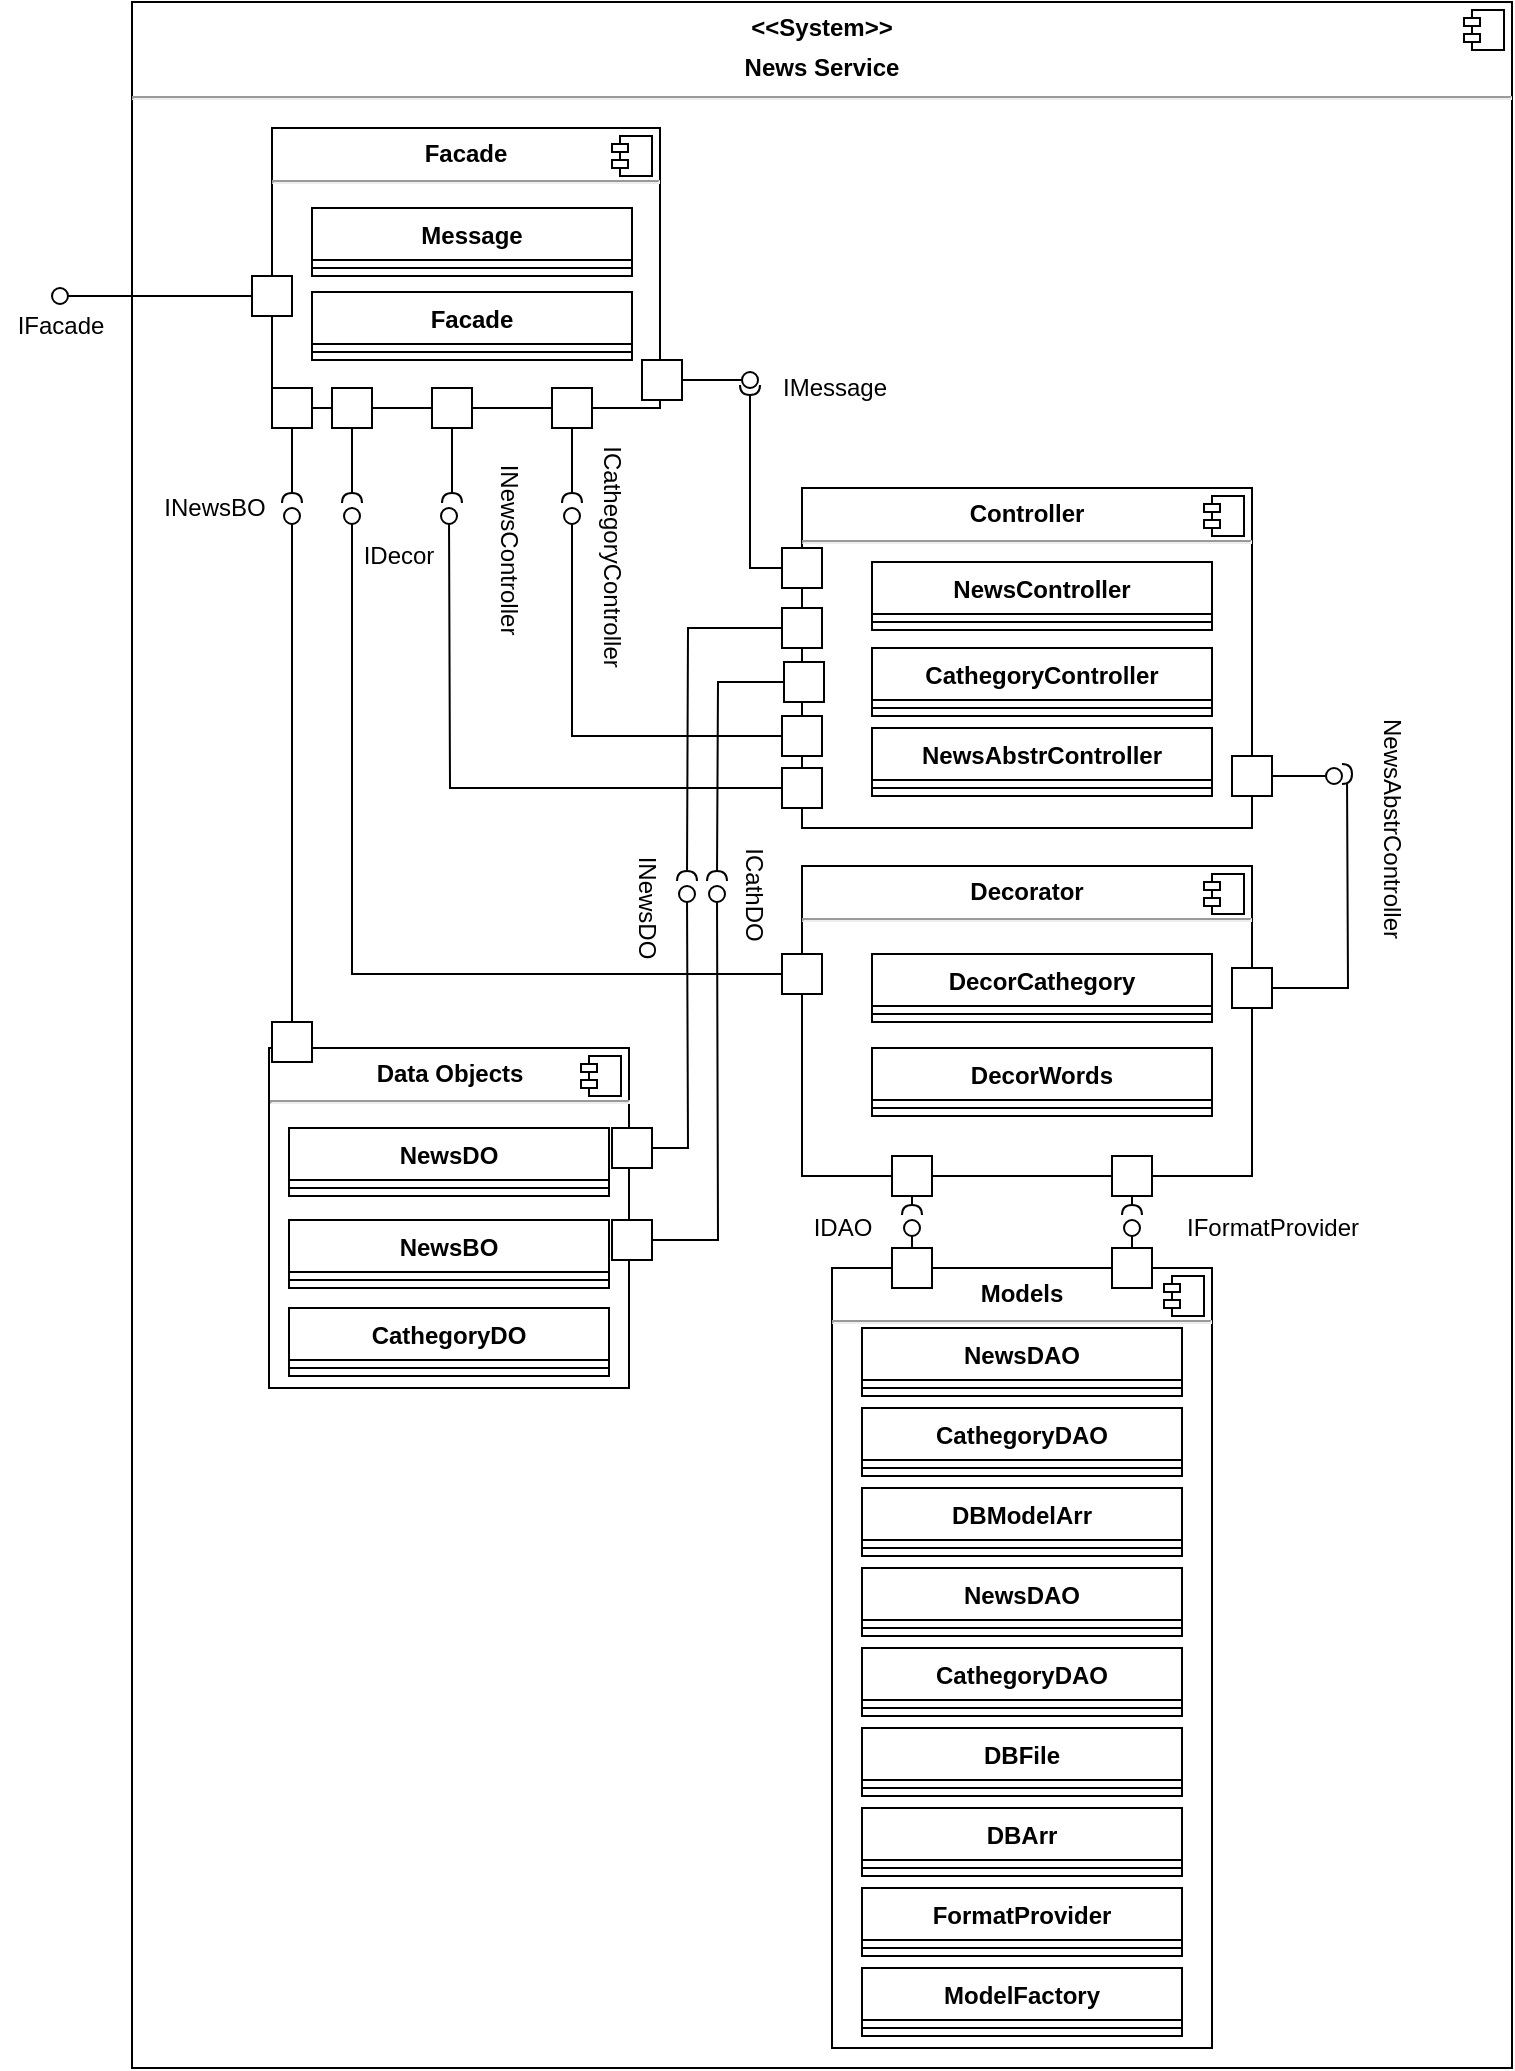 <mxfile version="15.8.2" type="device"><diagram id="K6NCDdt5NO_VZbpts7TB" name="Page-1"><mxGraphModel dx="1354" dy="749" grid="1" gridSize="10" guides="1" tooltips="1" connect="1" arrows="1" fold="1" page="1" pageScale="1" pageWidth="850" pageHeight="1100" math="0" shadow="0"><root><mxCell id="0"/><mxCell id="1" parent="0"/><mxCell id="J2Q4jd4dGIXGUb62Flmn-131" value="&lt;p style=&quot;margin: 0px ; margin-top: 6px ; text-align: center&quot;&gt;&lt;b&gt;&amp;lt;&amp;lt;System&amp;gt;&amp;gt;&lt;/b&gt;&lt;/p&gt;&lt;p style=&quot;margin: 0px ; margin-top: 6px ; text-align: center&quot;&gt;&lt;b&gt;News Service&lt;br&gt;&lt;/b&gt;&lt;/p&gt;&lt;hr&gt;" style="align=left;overflow=fill;html=1;dropTarget=0;" parent="1" vertex="1"><mxGeometry x="120" y="57" width="690" height="1033" as="geometry"/></mxCell><mxCell id="J2Q4jd4dGIXGUb62Flmn-132" value="" style="shape=component;jettyWidth=8;jettyHeight=4;align=center;" parent="J2Q4jd4dGIXGUb62Flmn-131" vertex="1"><mxGeometry x="1" width="20" height="20" relative="1" as="geometry"><mxPoint x="-24" y="4" as="offset"/></mxGeometry></mxCell><mxCell id="J2Q4jd4dGIXGUb62Flmn-112" value="&lt;p style=&quot;margin: 0px ; margin-top: 6px ; text-align: center&quot;&gt;&lt;b&gt;Decorator&lt;/b&gt;&lt;/p&gt;&lt;hr&gt;" style="align=left;overflow=fill;html=1;dropTarget=0;" parent="1" vertex="1"><mxGeometry x="455" y="489" width="225" height="155" as="geometry"/></mxCell><mxCell id="J2Q4jd4dGIXGUb62Flmn-113" value="" style="shape=component;jettyWidth=8;jettyHeight=4;align=center;" parent="J2Q4jd4dGIXGUb62Flmn-112" vertex="1"><mxGeometry x="1" width="20" height="20" relative="1" as="geometry"><mxPoint x="-24" y="4" as="offset"/></mxGeometry></mxCell><mxCell id="J2Q4jd4dGIXGUb62Flmn-49" value="" style="endArrow=none;html=1;rounded=0;align=center;verticalAlign=top;endFill=0;labelBackgroundColor=none;endSize=2;" parent="1" source="J2Q4jd4dGIXGUb62Flmn-48" target="J2Q4jd4dGIXGUb62Flmn-50" edge="1"><mxGeometry relative="1" as="geometry"/></mxCell><mxCell id="J2Q4jd4dGIXGUb62Flmn-50" value="" style="ellipse;html=1;fontSize=11;align=center;fillColor=none;points=[];aspect=fixed;resizable=0;verticalAlign=bottom;labelPosition=center;verticalLabelPosition=top;flipH=1;" parent="1" vertex="1"><mxGeometry x="80" y="200" width="8" height="8" as="geometry"/></mxCell><mxCell id="J2Q4jd4dGIXGUb62Flmn-53" value="" style="endArrow=none;html=1;rounded=0;align=center;verticalAlign=top;endFill=0;labelBackgroundColor=none;endSize=2;" parent="1" source="J2Q4jd4dGIXGUb62Flmn-52" target="J2Q4jd4dGIXGUb62Flmn-54" edge="1"><mxGeometry relative="1" as="geometry"/></mxCell><mxCell id="J2Q4jd4dGIXGUb62Flmn-54" value="" style="shape=requiredInterface;html=1;fontSize=11;align=center;fillColor=none;points=[];aspect=fixed;resizable=0;verticalAlign=bottom;labelPosition=center;verticalLabelPosition=top;flipH=1;rotation=90;" parent="1" vertex="1"><mxGeometry x="277.5" y="300" width="5" height="10" as="geometry"/></mxCell><mxCell id="J2Q4jd4dGIXGUb62Flmn-71" value="&lt;p style=&quot;margin: 0px ; margin-top: 6px ; text-align: center&quot;&gt;&lt;b&gt;Controller&lt;/b&gt;&lt;/p&gt;&lt;hr&gt;&lt;p style=&quot;margin: 0px ; margin-left: 8px&quot;&gt;&lt;br&gt;&lt;/p&gt;" style="align=left;overflow=fill;html=1;dropTarget=0;" parent="1" vertex="1"><mxGeometry x="455" y="300" width="225" height="170" as="geometry"/></mxCell><mxCell id="J2Q4jd4dGIXGUb62Flmn-72" value="" style="shape=component;jettyWidth=8;jettyHeight=4;align=center;" parent="J2Q4jd4dGIXGUb62Flmn-71" vertex="1"><mxGeometry x="1" width="20" height="20" relative="1" as="geometry"><mxPoint x="-24" y="4" as="offset"/></mxGeometry></mxCell><mxCell id="J2Q4jd4dGIXGUb62Flmn-79" value="" style="html=1;rounded=0;align=center;" parent="1" vertex="1"><mxGeometry x="445" y="414" width="20" height="20" as="geometry"/></mxCell><mxCell id="J2Q4jd4dGIXGUb62Flmn-80" value="" style="endArrow=none;html=1;rounded=0;align=center;verticalAlign=top;endFill=0;labelBackgroundColor=none;endSize=2;" parent="1" source="J2Q4jd4dGIXGUb62Flmn-79" target="J2Q4jd4dGIXGUb62Flmn-81" edge="1"><mxGeometry relative="1" as="geometry"><Array as="points"><mxPoint x="340" y="424"/></Array></mxGeometry></mxCell><mxCell id="J2Q4jd4dGIXGUb62Flmn-81" value="" style="ellipse;html=1;fontSize=11;align=center;fillColor=none;points=[];aspect=fixed;resizable=0;verticalAlign=bottom;labelPosition=center;verticalLabelPosition=top;flipH=1;" parent="1" vertex="1"><mxGeometry x="336" y="310" width="8" height="8" as="geometry"/></mxCell><mxCell id="J2Q4jd4dGIXGUb62Flmn-82" value="" style="html=1;rounded=0;align=center;" parent="1" vertex="1"><mxGeometry x="445" y="440" width="20" height="20" as="geometry"/></mxCell><mxCell id="J2Q4jd4dGIXGUb62Flmn-83" value="" style="endArrow=none;html=1;rounded=0;align=center;verticalAlign=top;endFill=0;labelBackgroundColor=none;endSize=2;" parent="1" source="J2Q4jd4dGIXGUb62Flmn-82" target="J2Q4jd4dGIXGUb62Flmn-84" edge="1"><mxGeometry relative="1" as="geometry"><Array as="points"><mxPoint x="279" y="450"/></Array></mxGeometry></mxCell><mxCell id="J2Q4jd4dGIXGUb62Flmn-84" value="" style="ellipse;html=1;fontSize=11;align=center;fillColor=none;points=[];aspect=fixed;resizable=0;verticalAlign=bottom;labelPosition=center;verticalLabelPosition=top;flipH=1;" parent="1" vertex="1"><mxGeometry x="274.5" y="310" width="8" height="8" as="geometry"/></mxCell><mxCell id="J2Q4jd4dGIXGUb62Flmn-86" value="" style="endArrow=none;html=1;rounded=0;align=center;verticalAlign=top;endFill=0;labelBackgroundColor=none;endSize=2;" parent="1" source="J2Q4jd4dGIXGUb62Flmn-85" target="J2Q4jd4dGIXGUb62Flmn-87" edge="1"><mxGeometry relative="1" as="geometry"/></mxCell><mxCell id="J2Q4jd4dGIXGUb62Flmn-87" value="" style="shape=requiredInterface;html=1;fontSize=11;align=center;fillColor=none;points=[];aspect=fixed;resizable=0;verticalAlign=bottom;labelPosition=center;verticalLabelPosition=top;flipH=1;rotation=90;" parent="1" vertex="1"><mxGeometry x="337.5" y="300" width="5" height="10" as="geometry"/></mxCell><mxCell id="J2Q4jd4dGIXGUb62Flmn-88" value="NewsController" style="swimlane;fontStyle=1;align=center;verticalAlign=top;childLayout=stackLayout;horizontal=1;startSize=26;horizontalStack=0;resizeParent=1;resizeParentMax=0;resizeLast=0;collapsible=1;marginBottom=0;" parent="1" vertex="1"><mxGeometry x="490" y="337" width="170" height="34" as="geometry"/></mxCell><mxCell id="J2Q4jd4dGIXGUb62Flmn-90" value="" style="line;strokeWidth=1;fillColor=none;align=left;verticalAlign=middle;spacingTop=-1;spacingLeft=3;spacingRight=3;rotatable=0;labelPosition=right;points=[];portConstraint=eastwest;" parent="J2Q4jd4dGIXGUb62Flmn-88" vertex="1"><mxGeometry y="26" width="170" height="8" as="geometry"/></mxCell><mxCell id="J2Q4jd4dGIXGUb62Flmn-92" value="&lt;p style=&quot;margin: 0px ; margin-top: 6px ; text-align: center&quot;&gt;&lt;b&gt;Facade&lt;/b&gt;&lt;/p&gt;&lt;hr&gt;&lt;p style=&quot;margin: 0px ; margin-left: 8px&quot;&gt;&lt;br&gt;&lt;br&gt;&lt;/p&gt;" style="align=left;overflow=fill;html=1;dropTarget=0;" parent="1" vertex="1"><mxGeometry x="190" y="120" width="194" height="140" as="geometry"/></mxCell><mxCell id="J2Q4jd4dGIXGUb62Flmn-93" value="" style="shape=component;jettyWidth=8;jettyHeight=4;align=center;" parent="J2Q4jd4dGIXGUb62Flmn-92" vertex="1"><mxGeometry x="1" width="20" height="20" relative="1" as="geometry"><mxPoint x="-24" y="4" as="offset"/></mxGeometry></mxCell><mxCell id="J2Q4jd4dGIXGUb62Flmn-94" value="Facade" style="swimlane;fontStyle=1;align=center;verticalAlign=top;childLayout=stackLayout;horizontal=1;startSize=26;horizontalStack=0;resizeParent=1;resizeParentMax=0;resizeLast=0;collapsible=1;marginBottom=0;" parent="1" vertex="1"><mxGeometry x="210" y="202" width="160" height="34" as="geometry"/></mxCell><mxCell id="J2Q4jd4dGIXGUb62Flmn-96" value="" style="line;strokeWidth=1;fillColor=none;align=left;verticalAlign=middle;spacingTop=-1;spacingLeft=3;spacingRight=3;rotatable=0;labelPosition=right;points=[];portConstraint=eastwest;" parent="J2Q4jd4dGIXGUb62Flmn-94" vertex="1"><mxGeometry y="26" width="160" height="8" as="geometry"/></mxCell><mxCell id="J2Q4jd4dGIXGUb62Flmn-98" value="Message" style="swimlane;fontStyle=1;align=center;verticalAlign=top;childLayout=stackLayout;horizontal=1;startSize=26;horizontalStack=0;resizeParent=1;resizeParentMax=0;resizeLast=0;collapsible=1;marginBottom=0;" parent="1" vertex="1"><mxGeometry x="210" y="160" width="160" height="34" as="geometry"/></mxCell><mxCell id="J2Q4jd4dGIXGUb62Flmn-99" value="" style="line;strokeWidth=1;fillColor=none;align=left;verticalAlign=middle;spacingTop=-1;spacingLeft=3;spacingRight=3;rotatable=0;labelPosition=right;points=[];portConstraint=eastwest;" parent="J2Q4jd4dGIXGUb62Flmn-98" vertex="1"><mxGeometry y="26" width="160" height="8" as="geometry"/></mxCell><mxCell id="J2Q4jd4dGIXGUb62Flmn-52" value="" style="html=1;rounded=0;align=center;" parent="1" vertex="1"><mxGeometry x="270" y="250" width="20" height="20" as="geometry"/></mxCell><mxCell id="J2Q4jd4dGIXGUb62Flmn-85" value="" style="html=1;rounded=0;align=center;" parent="1" vertex="1"><mxGeometry x="330" y="250" width="20" height="20" as="geometry"/></mxCell><mxCell id="J2Q4jd4dGIXGUb62Flmn-48" value="" style="html=1;rounded=0;align=center;" parent="1" vertex="1"><mxGeometry x="180" y="194" width="20" height="20" as="geometry"/></mxCell><mxCell id="J2Q4jd4dGIXGUb62Flmn-100" value="IFacade" style="text;html=1;align=center;verticalAlign=middle;resizable=0;points=[];autosize=1;strokeColor=none;fillColor=none;" parent="1" vertex="1"><mxGeometry x="54" y="209" width="60" height="20" as="geometry"/></mxCell><mxCell id="J2Q4jd4dGIXGUb62Flmn-104" value="CathegoryController" style="swimlane;fontStyle=1;align=center;verticalAlign=top;childLayout=stackLayout;horizontal=1;startSize=26;horizontalStack=0;resizeParent=1;resizeParentMax=0;resizeLast=0;collapsible=1;marginBottom=0;" parent="1" vertex="1"><mxGeometry x="490" y="380" width="170" height="34" as="geometry"/></mxCell><mxCell id="J2Q4jd4dGIXGUb62Flmn-105" value="" style="line;strokeWidth=1;fillColor=none;align=left;verticalAlign=middle;spacingTop=-1;spacingLeft=3;spacingRight=3;rotatable=0;labelPosition=right;points=[];portConstraint=eastwest;" parent="J2Q4jd4dGIXGUb62Flmn-104" vertex="1"><mxGeometry y="26" width="170" height="8" as="geometry"/></mxCell><mxCell id="J2Q4jd4dGIXGUb62Flmn-106" value="NewsAbstrController" style="swimlane;fontStyle=1;align=center;verticalAlign=top;childLayout=stackLayout;horizontal=1;startSize=26;horizontalStack=0;resizeParent=1;resizeParentMax=0;resizeLast=0;collapsible=1;marginBottom=0;" parent="1" vertex="1"><mxGeometry x="490" y="420" width="170" height="34" as="geometry"/></mxCell><mxCell id="J2Q4jd4dGIXGUb62Flmn-107" value="" style="line;strokeWidth=1;fillColor=none;align=left;verticalAlign=middle;spacingTop=-1;spacingLeft=3;spacingRight=3;rotatable=0;labelPosition=right;points=[];portConstraint=eastwest;" parent="J2Q4jd4dGIXGUb62Flmn-106" vertex="1"><mxGeometry y="26" width="170" height="8" as="geometry"/></mxCell><mxCell id="J2Q4jd4dGIXGUb62Flmn-108" value="DecorCathegory" style="swimlane;fontStyle=1;align=center;verticalAlign=top;childLayout=stackLayout;horizontal=1;startSize=26;horizontalStack=0;resizeParent=1;resizeParentMax=0;resizeLast=0;collapsible=1;marginBottom=0;" parent="1" vertex="1"><mxGeometry x="490" y="533" width="170" height="34" as="geometry"/></mxCell><mxCell id="J2Q4jd4dGIXGUb62Flmn-109" value="" style="line;strokeWidth=1;fillColor=none;align=left;verticalAlign=middle;spacingTop=-1;spacingLeft=3;spacingRight=3;rotatable=0;labelPosition=right;points=[];portConstraint=eastwest;" parent="J2Q4jd4dGIXGUb62Flmn-108" vertex="1"><mxGeometry y="26" width="170" height="8" as="geometry"/></mxCell><mxCell id="J2Q4jd4dGIXGUb62Flmn-110" value="DecorWords" style="swimlane;fontStyle=1;align=center;verticalAlign=top;childLayout=stackLayout;horizontal=1;startSize=26;horizontalStack=0;resizeParent=1;resizeParentMax=0;resizeLast=0;collapsible=1;marginBottom=0;" parent="1" vertex="1"><mxGeometry x="490" y="580" width="170" height="34" as="geometry"/></mxCell><mxCell id="J2Q4jd4dGIXGUb62Flmn-111" value="" style="line;strokeWidth=1;fillColor=none;align=left;verticalAlign=middle;spacingTop=-1;spacingLeft=3;spacingRight=3;rotatable=0;labelPosition=right;points=[];portConstraint=eastwest;" parent="J2Q4jd4dGIXGUb62Flmn-110" vertex="1"><mxGeometry y="26" width="170" height="8" as="geometry"/></mxCell><mxCell id="J2Q4jd4dGIXGUb62Flmn-114" value="" style="html=1;rounded=0;align=center;" parent="1" vertex="1"><mxGeometry x="670" y="540" width="20" height="20" as="geometry"/></mxCell><mxCell id="J2Q4jd4dGIXGUb62Flmn-115" value="" style="endArrow=none;html=1;rounded=0;align=center;verticalAlign=top;endFill=0;labelBackgroundColor=none;endSize=2;" parent="1" source="J2Q4jd4dGIXGUb62Flmn-114" target="J2Q4jd4dGIXGUb62Flmn-116" edge="1"><mxGeometry relative="1" as="geometry"><Array as="points"><mxPoint x="728" y="550"/></Array></mxGeometry></mxCell><mxCell id="J2Q4jd4dGIXGUb62Flmn-116" value="" style="shape=requiredInterface;html=1;fontSize=11;align=center;fillColor=none;points=[];aspect=fixed;resizable=0;verticalAlign=bottom;labelPosition=center;verticalLabelPosition=top;flipH=1;rotation=-180;" parent="1" vertex="1"><mxGeometry x="725" y="438" width="5" height="10" as="geometry"/></mxCell><mxCell id="J2Q4jd4dGIXGUb62Flmn-117" value="" style="html=1;rounded=0;align=center;" parent="1" vertex="1"><mxGeometry x="670" y="434" width="20" height="20" as="geometry"/></mxCell><mxCell id="J2Q4jd4dGIXGUb62Flmn-118" value="" style="endArrow=none;html=1;rounded=0;align=center;verticalAlign=top;endFill=0;labelBackgroundColor=none;endSize=2;" parent="1" source="J2Q4jd4dGIXGUb62Flmn-117" target="J2Q4jd4dGIXGUb62Flmn-119" edge="1"><mxGeometry relative="1" as="geometry"/></mxCell><mxCell id="J2Q4jd4dGIXGUb62Flmn-119" value="" style="ellipse;html=1;fontSize=11;align=center;fillColor=none;points=[];aspect=fixed;resizable=0;verticalAlign=bottom;labelPosition=center;verticalLabelPosition=top;flipH=1;" parent="1" vertex="1"><mxGeometry x="717" y="440" width="8" height="8" as="geometry"/></mxCell><mxCell id="J2Q4jd4dGIXGUb62Flmn-120" value="" style="html=1;rounded=0;align=center;" parent="1" vertex="1"><mxGeometry x="220" y="250" width="20" height="20" as="geometry"/></mxCell><mxCell id="J2Q4jd4dGIXGUb62Flmn-121" value="" style="endArrow=none;html=1;rounded=0;align=center;verticalAlign=top;endFill=0;labelBackgroundColor=none;endSize=2;" parent="1" source="J2Q4jd4dGIXGUb62Flmn-120" target="J2Q4jd4dGIXGUb62Flmn-122" edge="1"><mxGeometry relative="1" as="geometry"/></mxCell><mxCell id="J2Q4jd4dGIXGUb62Flmn-122" value="" style="shape=requiredInterface;html=1;fontSize=11;align=center;fillColor=none;points=[];aspect=fixed;resizable=0;verticalAlign=bottom;labelPosition=center;verticalLabelPosition=top;flipH=1;rotation=90;" parent="1" vertex="1"><mxGeometry x="227.5" y="300" width="5" height="10" as="geometry"/></mxCell><mxCell id="J2Q4jd4dGIXGUb62Flmn-123" value="" style="html=1;rounded=0;align=center;" parent="1" vertex="1"><mxGeometry x="445" y="533" width="20" height="20" as="geometry"/></mxCell><mxCell id="J2Q4jd4dGIXGUb62Flmn-124" value="" style="endArrow=none;html=1;rounded=0;align=center;verticalAlign=top;endFill=0;labelBackgroundColor=none;endSize=2;" parent="1" source="J2Q4jd4dGIXGUb62Flmn-123" target="J2Q4jd4dGIXGUb62Flmn-125" edge="1"><mxGeometry relative="1" as="geometry"><Array as="points"><mxPoint x="230" y="543"/></Array></mxGeometry></mxCell><mxCell id="J2Q4jd4dGIXGUb62Flmn-125" value="" style="ellipse;html=1;fontSize=11;align=center;fillColor=none;points=[];aspect=fixed;resizable=0;verticalAlign=bottom;labelPosition=center;verticalLabelPosition=top;flipH=1;" parent="1" vertex="1"><mxGeometry x="226" y="310" width="8" height="8" as="geometry"/></mxCell><mxCell id="J2Q4jd4dGIXGUb62Flmn-133" value="&lt;p style=&quot;margin: 0px ; margin-top: 6px ; text-align: center&quot;&gt;&lt;b&gt;Data Objects&lt;br&gt;&lt;/b&gt;&lt;/p&gt;&lt;hr&gt;" style="align=left;overflow=fill;html=1;dropTarget=0;" parent="1" vertex="1"><mxGeometry x="188.5" y="580" width="180" height="170" as="geometry"/></mxCell><mxCell id="J2Q4jd4dGIXGUb62Flmn-134" value="" style="shape=component;jettyWidth=8;jettyHeight=4;align=center;" parent="J2Q4jd4dGIXGUb62Flmn-133" vertex="1"><mxGeometry x="1" width="20" height="20" relative="1" as="geometry"><mxPoint x="-24" y="4" as="offset"/></mxGeometry></mxCell><mxCell id="J2Q4jd4dGIXGUb62Flmn-135" value="NewsDO" style="swimlane;fontStyle=1;align=center;verticalAlign=top;childLayout=stackLayout;horizontal=1;startSize=26;horizontalStack=0;resizeParent=1;resizeParentMax=0;resizeLast=0;collapsible=1;marginBottom=0;" parent="1" vertex="1"><mxGeometry x="198.5" y="620" width="160" height="34" as="geometry"/></mxCell><mxCell id="J2Q4jd4dGIXGUb62Flmn-137" value="" style="line;strokeWidth=1;fillColor=none;align=left;verticalAlign=middle;spacingTop=-1;spacingLeft=3;spacingRight=3;rotatable=0;labelPosition=right;points=[];portConstraint=eastwest;" parent="J2Q4jd4dGIXGUb62Flmn-135" vertex="1"><mxGeometry y="26" width="160" height="8" as="geometry"/></mxCell><mxCell id="J2Q4jd4dGIXGUb62Flmn-139" value="NewsBO" style="swimlane;fontStyle=1;align=center;verticalAlign=top;childLayout=stackLayout;horizontal=1;startSize=26;horizontalStack=0;resizeParent=1;resizeParentMax=0;resizeLast=0;collapsible=1;marginBottom=0;" parent="1" vertex="1"><mxGeometry x="198.5" y="666" width="160" height="34" as="geometry"/></mxCell><mxCell id="J2Q4jd4dGIXGUb62Flmn-140" value="" style="line;strokeWidth=1;fillColor=none;align=left;verticalAlign=middle;spacingTop=-1;spacingLeft=3;spacingRight=3;rotatable=0;labelPosition=right;points=[];portConstraint=eastwest;" parent="J2Q4jd4dGIXGUb62Flmn-139" vertex="1"><mxGeometry y="26" width="160" height="8" as="geometry"/></mxCell><mxCell id="J2Q4jd4dGIXGUb62Flmn-141" value="" style="html=1;rounded=0;align=center;" parent="1" vertex="1"><mxGeometry x="375" y="236" width="20" height="20" as="geometry"/></mxCell><mxCell id="J2Q4jd4dGIXGUb62Flmn-142" value="" style="endArrow=none;html=1;rounded=0;align=center;verticalAlign=top;endFill=0;labelBackgroundColor=none;endSize=2;" parent="1" source="J2Q4jd4dGIXGUb62Flmn-141" target="J2Q4jd4dGIXGUb62Flmn-143" edge="1"><mxGeometry relative="1" as="geometry"/></mxCell><mxCell id="J2Q4jd4dGIXGUb62Flmn-143" value="" style="ellipse;html=1;fontSize=11;align=center;fillColor=none;points=[];aspect=fixed;resizable=0;verticalAlign=bottom;labelPosition=center;verticalLabelPosition=top;flipH=1;" parent="1" vertex="1"><mxGeometry x="425" y="242" width="8" height="8" as="geometry"/></mxCell><mxCell id="J2Q4jd4dGIXGUb62Flmn-144" value="" style="html=1;rounded=0;align=center;" parent="1" vertex="1"><mxGeometry x="445" y="330" width="20" height="20" as="geometry"/></mxCell><mxCell id="J2Q4jd4dGIXGUb62Flmn-145" value="" style="endArrow=none;html=1;rounded=0;align=center;verticalAlign=top;endFill=0;labelBackgroundColor=none;endSize=2;" parent="1" source="J2Q4jd4dGIXGUb62Flmn-144" target="J2Q4jd4dGIXGUb62Flmn-146" edge="1"><mxGeometry relative="1" as="geometry"><Array as="points"><mxPoint x="429" y="340"/></Array></mxGeometry></mxCell><mxCell id="J2Q4jd4dGIXGUb62Flmn-146" value="" style="shape=requiredInterface;html=1;fontSize=11;align=center;fillColor=none;points=[];aspect=fixed;resizable=0;verticalAlign=bottom;labelPosition=center;verticalLabelPosition=top;flipH=1;rotation=-90;" parent="1" vertex="1"><mxGeometry x="426.5" y="246" width="5" height="10" as="geometry"/></mxCell><mxCell id="J2Q4jd4dGIXGUb62Flmn-150" value="" style="html=1;rounded=0;align=center;" parent="1" vertex="1"><mxGeometry x="190" y="250" width="20" height="20" as="geometry"/></mxCell><mxCell id="J2Q4jd4dGIXGUb62Flmn-151" value="" style="endArrow=none;html=1;rounded=0;align=center;verticalAlign=top;endFill=0;labelBackgroundColor=none;endSize=2;" parent="1" source="J2Q4jd4dGIXGUb62Flmn-150" target="J2Q4jd4dGIXGUb62Flmn-152" edge="1"><mxGeometry relative="1" as="geometry"/></mxCell><mxCell id="J2Q4jd4dGIXGUb62Flmn-152" value="" style="shape=requiredInterface;html=1;fontSize=11;align=center;fillColor=none;points=[];aspect=fixed;resizable=0;verticalAlign=bottom;labelPosition=center;verticalLabelPosition=top;flipH=1;rotation=90;" parent="1" vertex="1"><mxGeometry x="197.5" y="300" width="5" height="10" as="geometry"/></mxCell><mxCell id="J2Q4jd4dGIXGUb62Flmn-153" value="" style="html=1;rounded=0;align=center;" parent="1" vertex="1"><mxGeometry x="190" y="567" width="20" height="20" as="geometry"/></mxCell><mxCell id="J2Q4jd4dGIXGUb62Flmn-154" value="" style="endArrow=none;html=1;rounded=0;align=center;verticalAlign=top;endFill=0;labelBackgroundColor=none;endSize=2;" parent="1" source="J2Q4jd4dGIXGUb62Flmn-153" target="J2Q4jd4dGIXGUb62Flmn-155" edge="1"><mxGeometry relative="1" as="geometry"/></mxCell><mxCell id="J2Q4jd4dGIXGUb62Flmn-155" value="" style="ellipse;html=1;fontSize=11;align=center;fillColor=none;points=[];aspect=fixed;resizable=0;verticalAlign=bottom;labelPosition=center;verticalLabelPosition=top;flipH=1;" parent="1" vertex="1"><mxGeometry x="196" y="310" width="8" height="8" as="geometry"/></mxCell><mxCell id="J2Q4jd4dGIXGUb62Flmn-156" value="&lt;p style=&quot;margin: 0px ; margin-top: 6px ; text-align: center&quot;&gt;&lt;b&gt;Models&lt;/b&gt;&lt;/p&gt;&lt;hr&gt;&lt;p style=&quot;margin: 0px ; margin-left: 8px&quot;&gt;&lt;br&gt;&lt;/p&gt;" style="align=left;overflow=fill;html=1;dropTarget=0;" parent="1" vertex="1"><mxGeometry x="470" y="690" width="190" height="390" as="geometry"/></mxCell><mxCell id="J2Q4jd4dGIXGUb62Flmn-157" value="" style="shape=component;jettyWidth=8;jettyHeight=4;align=center;" parent="J2Q4jd4dGIXGUb62Flmn-156" vertex="1"><mxGeometry x="1" width="20" height="20" relative="1" as="geometry"><mxPoint x="-24" y="4" as="offset"/></mxGeometry></mxCell><mxCell id="J2Q4jd4dGIXGUb62Flmn-158" value="NewsDAO" style="swimlane;fontStyle=1;align=center;verticalAlign=top;childLayout=stackLayout;horizontal=1;startSize=26;horizontalStack=0;resizeParent=1;resizeParentMax=0;resizeLast=0;collapsible=1;marginBottom=0;" parent="1" vertex="1"><mxGeometry x="485" y="720" width="160" height="34" as="geometry"/></mxCell><mxCell id="J2Q4jd4dGIXGUb62Flmn-159" value="" style="line;strokeWidth=1;fillColor=none;align=left;verticalAlign=middle;spacingTop=-1;spacingLeft=3;spacingRight=3;rotatable=0;labelPosition=right;points=[];portConstraint=eastwest;" parent="J2Q4jd4dGIXGUb62Flmn-158" vertex="1"><mxGeometry y="26" width="160" height="8" as="geometry"/></mxCell><mxCell id="J2Q4jd4dGIXGUb62Flmn-160" value="CathegoryDAO" style="swimlane;fontStyle=1;align=center;verticalAlign=top;childLayout=stackLayout;horizontal=1;startSize=26;horizontalStack=0;resizeParent=1;resizeParentMax=0;resizeLast=0;collapsible=1;marginBottom=0;" parent="1" vertex="1"><mxGeometry x="485" y="760" width="160" height="34" as="geometry"/></mxCell><mxCell id="J2Q4jd4dGIXGUb62Flmn-161" value="" style="line;strokeWidth=1;fillColor=none;align=left;verticalAlign=middle;spacingTop=-1;spacingLeft=3;spacingRight=3;rotatable=0;labelPosition=right;points=[];portConstraint=eastwest;" parent="J2Q4jd4dGIXGUb62Flmn-160" vertex="1"><mxGeometry y="26" width="160" height="8" as="geometry"/></mxCell><mxCell id="J2Q4jd4dGIXGUb62Flmn-162" value="DBModelArr" style="swimlane;fontStyle=1;align=center;verticalAlign=top;childLayout=stackLayout;horizontal=1;startSize=26;horizontalStack=0;resizeParent=1;resizeParentMax=0;resizeLast=0;collapsible=1;marginBottom=0;" parent="1" vertex="1"><mxGeometry x="485" y="800" width="160" height="34" as="geometry"/></mxCell><mxCell id="J2Q4jd4dGIXGUb62Flmn-163" value="" style="line;strokeWidth=1;fillColor=none;align=left;verticalAlign=middle;spacingTop=-1;spacingLeft=3;spacingRight=3;rotatable=0;labelPosition=right;points=[];portConstraint=eastwest;" parent="J2Q4jd4dGIXGUb62Flmn-162" vertex="1"><mxGeometry y="26" width="160" height="8" as="geometry"/></mxCell><mxCell id="J2Q4jd4dGIXGUb62Flmn-164" value="NewsDAO" style="swimlane;fontStyle=1;align=center;verticalAlign=top;childLayout=stackLayout;horizontal=1;startSize=26;horizontalStack=0;resizeParent=1;resizeParentMax=0;resizeLast=0;collapsible=1;marginBottom=0;" parent="1" vertex="1"><mxGeometry x="485" y="840" width="160" height="34" as="geometry"/></mxCell><mxCell id="J2Q4jd4dGIXGUb62Flmn-165" value="" style="line;strokeWidth=1;fillColor=none;align=left;verticalAlign=middle;spacingTop=-1;spacingLeft=3;spacingRight=3;rotatable=0;labelPosition=right;points=[];portConstraint=eastwest;" parent="J2Q4jd4dGIXGUb62Flmn-164" vertex="1"><mxGeometry y="26" width="160" height="8" as="geometry"/></mxCell><mxCell id="J2Q4jd4dGIXGUb62Flmn-166" value="CathegoryDAO" style="swimlane;fontStyle=1;align=center;verticalAlign=top;childLayout=stackLayout;horizontal=1;startSize=26;horizontalStack=0;resizeParent=1;resizeParentMax=0;resizeLast=0;collapsible=1;marginBottom=0;" parent="1" vertex="1"><mxGeometry x="485" y="880" width="160" height="34" as="geometry"/></mxCell><mxCell id="J2Q4jd4dGIXGUb62Flmn-167" value="" style="line;strokeWidth=1;fillColor=none;align=left;verticalAlign=middle;spacingTop=-1;spacingLeft=3;spacingRight=3;rotatable=0;labelPosition=right;points=[];portConstraint=eastwest;" parent="J2Q4jd4dGIXGUb62Flmn-166" vertex="1"><mxGeometry y="26" width="160" height="8" as="geometry"/></mxCell><mxCell id="J2Q4jd4dGIXGUb62Flmn-168" value="DBFile" style="swimlane;fontStyle=1;align=center;verticalAlign=top;childLayout=stackLayout;horizontal=1;startSize=26;horizontalStack=0;resizeParent=1;resizeParentMax=0;resizeLast=0;collapsible=1;marginBottom=0;" parent="1" vertex="1"><mxGeometry x="485" y="920" width="160" height="34" as="geometry"/></mxCell><mxCell id="J2Q4jd4dGIXGUb62Flmn-169" value="" style="line;strokeWidth=1;fillColor=none;align=left;verticalAlign=middle;spacingTop=-1;spacingLeft=3;spacingRight=3;rotatable=0;labelPosition=right;points=[];portConstraint=eastwest;" parent="J2Q4jd4dGIXGUb62Flmn-168" vertex="1"><mxGeometry y="26" width="160" height="8" as="geometry"/></mxCell><mxCell id="J2Q4jd4dGIXGUb62Flmn-170" value="DBArr" style="swimlane;fontStyle=1;align=center;verticalAlign=top;childLayout=stackLayout;horizontal=1;startSize=26;horizontalStack=0;resizeParent=1;resizeParentMax=0;resizeLast=0;collapsible=1;marginBottom=0;" parent="1" vertex="1"><mxGeometry x="485" y="960" width="160" height="34" as="geometry"/></mxCell><mxCell id="J2Q4jd4dGIXGUb62Flmn-171" value="" style="line;strokeWidth=1;fillColor=none;align=left;verticalAlign=middle;spacingTop=-1;spacingLeft=3;spacingRight=3;rotatable=0;labelPosition=right;points=[];portConstraint=eastwest;" parent="J2Q4jd4dGIXGUb62Flmn-170" vertex="1"><mxGeometry y="26" width="160" height="8" as="geometry"/></mxCell><mxCell id="J2Q4jd4dGIXGUb62Flmn-172" value="FormatProvider" style="swimlane;fontStyle=1;align=center;verticalAlign=top;childLayout=stackLayout;horizontal=1;startSize=26;horizontalStack=0;resizeParent=1;resizeParentMax=0;resizeLast=0;collapsible=1;marginBottom=0;" parent="1" vertex="1"><mxGeometry x="485" y="1000" width="160" height="34" as="geometry"/></mxCell><mxCell id="J2Q4jd4dGIXGUb62Flmn-173" value="" style="line;strokeWidth=1;fillColor=none;align=left;verticalAlign=middle;spacingTop=-1;spacingLeft=3;spacingRight=3;rotatable=0;labelPosition=right;points=[];portConstraint=eastwest;" parent="J2Q4jd4dGIXGUb62Flmn-172" vertex="1"><mxGeometry y="26" width="160" height="8" as="geometry"/></mxCell><mxCell id="J2Q4jd4dGIXGUb62Flmn-174" value="ModelFactory" style="swimlane;fontStyle=1;align=center;verticalAlign=top;childLayout=stackLayout;horizontal=1;startSize=26;horizontalStack=0;resizeParent=1;resizeParentMax=0;resizeLast=0;collapsible=1;marginBottom=0;" parent="1" vertex="1"><mxGeometry x="485" y="1040" width="160" height="34" as="geometry"/></mxCell><mxCell id="J2Q4jd4dGIXGUb62Flmn-175" value="" style="line;strokeWidth=1;fillColor=none;align=left;verticalAlign=middle;spacingTop=-1;spacingLeft=3;spacingRight=3;rotatable=0;labelPosition=right;points=[];portConstraint=eastwest;" parent="J2Q4jd4dGIXGUb62Flmn-174" vertex="1"><mxGeometry y="26" width="160" height="8" as="geometry"/></mxCell><mxCell id="J2Q4jd4dGIXGUb62Flmn-177" value="" style="html=1;rounded=0;align=center;" parent="1" vertex="1"><mxGeometry x="610" y="634" width="20" height="20" as="geometry"/></mxCell><mxCell id="J2Q4jd4dGIXGUb62Flmn-178" value="" style="endArrow=none;html=1;rounded=0;align=center;verticalAlign=top;endFill=0;labelBackgroundColor=none;endSize=2;" parent="1" source="J2Q4jd4dGIXGUb62Flmn-177" target="J2Q4jd4dGIXGUb62Flmn-179" edge="1"><mxGeometry relative="1" as="geometry"/></mxCell><mxCell id="J2Q4jd4dGIXGUb62Flmn-179" value="" style="shape=requiredInterface;html=1;fontSize=11;align=center;fillColor=none;points=[];aspect=fixed;resizable=0;verticalAlign=bottom;labelPosition=center;verticalLabelPosition=top;flipH=1;rotation=90;" parent="1" vertex="1"><mxGeometry x="617.5" y="656" width="5" height="10" as="geometry"/></mxCell><mxCell id="J2Q4jd4dGIXGUb62Flmn-180" value="" style="html=1;rounded=0;align=center;" parent="1" vertex="1"><mxGeometry x="610" y="680" width="20" height="20" as="geometry"/></mxCell><mxCell id="J2Q4jd4dGIXGUb62Flmn-181" value="" style="endArrow=none;html=1;rounded=0;align=center;verticalAlign=top;endFill=0;labelBackgroundColor=none;endSize=2;" parent="1" source="J2Q4jd4dGIXGUb62Flmn-180" target="J2Q4jd4dGIXGUb62Flmn-182" edge="1"><mxGeometry relative="1" as="geometry"/></mxCell><mxCell id="J2Q4jd4dGIXGUb62Flmn-182" value="" style="ellipse;html=1;fontSize=11;align=center;fillColor=none;points=[];aspect=fixed;resizable=0;verticalAlign=bottom;labelPosition=center;verticalLabelPosition=top;flipH=1;" parent="1" vertex="1"><mxGeometry x="616" y="666" width="8" height="8" as="geometry"/></mxCell><mxCell id="J2Q4jd4dGIXGUb62Flmn-185" value="" style="html=1;rounded=0;align=center;" parent="1" vertex="1"><mxGeometry x="500" y="634" width="20" height="20" as="geometry"/></mxCell><mxCell id="J2Q4jd4dGIXGUb62Flmn-186" value="" style="endArrow=none;html=1;rounded=0;align=center;verticalAlign=top;endFill=0;labelBackgroundColor=none;endSize=2;" parent="1" source="J2Q4jd4dGIXGUb62Flmn-185" target="J2Q4jd4dGIXGUb62Flmn-187" edge="1"><mxGeometry relative="1" as="geometry"/></mxCell><mxCell id="J2Q4jd4dGIXGUb62Flmn-187" value="" style="shape=requiredInterface;html=1;fontSize=11;align=center;fillColor=none;points=[];aspect=fixed;resizable=0;verticalAlign=bottom;labelPosition=center;verticalLabelPosition=top;flipH=1;rotation=90;" parent="1" vertex="1"><mxGeometry x="507.5" y="656" width="5" height="10" as="geometry"/></mxCell><mxCell id="J2Q4jd4dGIXGUb62Flmn-188" value="" style="html=1;rounded=0;align=center;" parent="1" vertex="1"><mxGeometry x="500" y="680" width="20" height="20" as="geometry"/></mxCell><mxCell id="J2Q4jd4dGIXGUb62Flmn-189" value="" style="endArrow=none;html=1;rounded=0;align=center;verticalAlign=top;endFill=0;labelBackgroundColor=none;endSize=2;" parent="1" source="J2Q4jd4dGIXGUb62Flmn-188" target="J2Q4jd4dGIXGUb62Flmn-190" edge="1"><mxGeometry relative="1" as="geometry"/></mxCell><mxCell id="J2Q4jd4dGIXGUb62Flmn-190" value="" style="ellipse;html=1;fontSize=11;align=center;fillColor=none;points=[];aspect=fixed;resizable=0;verticalAlign=bottom;labelPosition=center;verticalLabelPosition=top;flipH=1;" parent="1" vertex="1"><mxGeometry x="506" y="666" width="8" height="8" as="geometry"/></mxCell><mxCell id="J2Q4jd4dGIXGUb62Flmn-192" value="" style="html=1;rounded=0;align=center;" parent="1" vertex="1"><mxGeometry x="445" y="360" width="20" height="20" as="geometry"/></mxCell><mxCell id="J2Q4jd4dGIXGUb62Flmn-193" value="" style="endArrow=none;html=1;rounded=0;align=center;verticalAlign=top;endFill=0;labelBackgroundColor=none;endSize=2;" parent="1" source="J2Q4jd4dGIXGUb62Flmn-192" target="J2Q4jd4dGIXGUb62Flmn-194" edge="1"><mxGeometry relative="1" as="geometry"><Array as="points"><mxPoint x="398" y="370"/></Array></mxGeometry></mxCell><mxCell id="J2Q4jd4dGIXGUb62Flmn-194" value="" style="shape=requiredInterface;html=1;fontSize=11;align=center;fillColor=none;points=[];aspect=fixed;resizable=0;verticalAlign=bottom;labelPosition=center;verticalLabelPosition=top;flipH=1;rotation=90;" parent="1" vertex="1"><mxGeometry x="395" y="489" width="5" height="10" as="geometry"/></mxCell><mxCell id="J2Q4jd4dGIXGUb62Flmn-195" value="" style="html=1;rounded=0;align=center;" parent="1" vertex="1"><mxGeometry x="360" y="620" width="20" height="20" as="geometry"/></mxCell><mxCell id="J2Q4jd4dGIXGUb62Flmn-196" value="" style="endArrow=none;html=1;rounded=0;align=center;verticalAlign=top;endFill=0;labelBackgroundColor=none;endSize=2;" parent="1" source="J2Q4jd4dGIXGUb62Flmn-195" target="J2Q4jd4dGIXGUb62Flmn-197" edge="1"><mxGeometry relative="1" as="geometry"><Array as="points"><mxPoint x="398" y="630"/></Array></mxGeometry></mxCell><mxCell id="J2Q4jd4dGIXGUb62Flmn-197" value="" style="ellipse;html=1;fontSize=11;align=center;fillColor=none;points=[];aspect=fixed;resizable=0;verticalAlign=bottom;labelPosition=center;verticalLabelPosition=top;flipH=1;" parent="1" vertex="1"><mxGeometry x="393.5" y="499" width="8" height="8" as="geometry"/></mxCell><mxCell id="J2Q4jd4dGIXGUb62Flmn-198" value="CathegoryDO" style="swimlane;fontStyle=1;align=center;verticalAlign=top;childLayout=stackLayout;horizontal=1;startSize=26;horizontalStack=0;resizeParent=1;resizeParentMax=0;resizeLast=0;collapsible=1;marginBottom=0;" parent="1" vertex="1"><mxGeometry x="198.5" y="710" width="160" height="34" as="geometry"/></mxCell><mxCell id="J2Q4jd4dGIXGUb62Flmn-199" value="" style="line;strokeWidth=1;fillColor=none;align=left;verticalAlign=middle;spacingTop=-1;spacingLeft=3;spacingRight=3;rotatable=0;labelPosition=right;points=[];portConstraint=eastwest;" parent="J2Q4jd4dGIXGUb62Flmn-198" vertex="1"><mxGeometry y="26" width="160" height="8" as="geometry"/></mxCell><mxCell id="J2Q4jd4dGIXGUb62Flmn-200" value="INewsBO" style="text;html=1;align=center;verticalAlign=middle;resizable=0;points=[];autosize=1;strokeColor=none;fillColor=none;" parent="1" vertex="1"><mxGeometry x="126" y="300" width="70" height="20" as="geometry"/></mxCell><mxCell id="J2Q4jd4dGIXGUb62Flmn-202" value="IMessage" style="text;html=1;align=center;verticalAlign=middle;resizable=0;points=[];autosize=1;strokeColor=none;fillColor=none;" parent="1" vertex="1"><mxGeometry x="436" y="240" width="70" height="20" as="geometry"/></mxCell><mxCell id="J2Q4jd4dGIXGUb62Flmn-203" value="IDecor" style="text;html=1;align=center;verticalAlign=middle;resizable=0;points=[];autosize=1;strokeColor=none;fillColor=none;" parent="1" vertex="1"><mxGeometry x="222.5" y="324" width="60" height="20" as="geometry"/></mxCell><mxCell id="J2Q4jd4dGIXGUb62Flmn-204" value="INewsController" style="text;html=1;align=center;verticalAlign=middle;resizable=0;points=[];autosize=1;strokeColor=none;fillColor=none;rotation=90;" parent="1" vertex="1"><mxGeometry x="248.5" y="320" width="120" height="20" as="geometry"/></mxCell><mxCell id="J2Q4jd4dGIXGUb62Flmn-206" value="&lt;div&gt;ICathegoryController&lt;/div&gt;" style="text;html=1;align=center;verticalAlign=middle;resizable=0;points=[];autosize=1;strokeColor=none;fillColor=none;rotation=90;" parent="1" vertex="1"><mxGeometry x="285" y="324" width="150" height="20" as="geometry"/></mxCell><mxCell id="J2Q4jd4dGIXGUb62Flmn-207" value="NewsAbstrController" style="text;html=1;align=center;verticalAlign=middle;resizable=0;points=[];autosize=1;strokeColor=none;fillColor=none;rotation=90;" parent="1" vertex="1"><mxGeometry x="680" y="460" width="140" height="20" as="geometry"/></mxCell><mxCell id="J2Q4jd4dGIXGUb62Flmn-208" value="INewsDO" style="text;html=1;align=center;verticalAlign=middle;resizable=0;points=[];autosize=1;strokeColor=none;fillColor=none;rotation=90;" parent="1" vertex="1"><mxGeometry x="342.5" y="499" width="70" height="20" as="geometry"/></mxCell><mxCell id="J2Q4jd4dGIXGUb62Flmn-210" value="" style="html=1;rounded=0;align=center;" parent="1" vertex="1"><mxGeometry x="446" y="387" width="20" height="20" as="geometry"/></mxCell><mxCell id="J2Q4jd4dGIXGUb62Flmn-211" value="" style="endArrow=none;html=1;rounded=0;align=center;verticalAlign=top;endFill=0;labelBackgroundColor=none;endSize=2;" parent="1" source="J2Q4jd4dGIXGUb62Flmn-210" target="J2Q4jd4dGIXGUb62Flmn-212" edge="1"><mxGeometry relative="1" as="geometry"><Array as="points"><mxPoint x="413" y="397"/></Array></mxGeometry></mxCell><mxCell id="J2Q4jd4dGIXGUb62Flmn-212" value="" style="shape=requiredInterface;html=1;fontSize=11;align=center;fillColor=none;points=[];aspect=fixed;resizable=0;verticalAlign=bottom;labelPosition=center;verticalLabelPosition=top;flipH=1;rotation=90;" parent="1" vertex="1"><mxGeometry x="410" y="489" width="5" height="10" as="geometry"/></mxCell><mxCell id="J2Q4jd4dGIXGUb62Flmn-213" value="" style="html=1;rounded=0;align=center;" parent="1" vertex="1"><mxGeometry x="360" y="666" width="20" height="20" as="geometry"/></mxCell><mxCell id="J2Q4jd4dGIXGUb62Flmn-214" value="" style="endArrow=none;html=1;rounded=0;align=center;verticalAlign=top;endFill=0;labelBackgroundColor=none;endSize=2;" parent="1" source="J2Q4jd4dGIXGUb62Flmn-213" target="J2Q4jd4dGIXGUb62Flmn-215" edge="1"><mxGeometry relative="1" as="geometry"><Array as="points"><mxPoint x="413" y="676"/></Array></mxGeometry></mxCell><mxCell id="J2Q4jd4dGIXGUb62Flmn-215" value="" style="ellipse;html=1;fontSize=11;align=center;fillColor=none;points=[];aspect=fixed;resizable=0;verticalAlign=bottom;labelPosition=center;verticalLabelPosition=top;flipH=1;" parent="1" vertex="1"><mxGeometry x="408.5" y="499" width="8" height="8" as="geometry"/></mxCell><mxCell id="J2Q4jd4dGIXGUb62Flmn-216" value="ICathDO" style="text;html=1;align=center;verticalAlign=middle;resizable=0;points=[];autosize=1;strokeColor=none;fillColor=none;rotation=90;" parent="1" vertex="1"><mxGeometry x="396" y="493" width="70" height="20" as="geometry"/></mxCell><mxCell id="GpPZK26fkEKhWCg3eZYd-1" value="IDAO" style="text;html=1;align=center;verticalAlign=middle;resizable=0;points=[];autosize=1;strokeColor=none;fillColor=none;" vertex="1" parent="1"><mxGeometry x="450" y="660" width="50" height="20" as="geometry"/></mxCell><mxCell id="GpPZK26fkEKhWCg3eZYd-3" value="IFormatProvider" style="text;html=1;align=center;verticalAlign=middle;resizable=0;points=[];autosize=1;strokeColor=none;fillColor=none;" vertex="1" parent="1"><mxGeometry x="630" y="660" width="120" height="20" as="geometry"/></mxCell></root></mxGraphModel></diagram></mxfile>